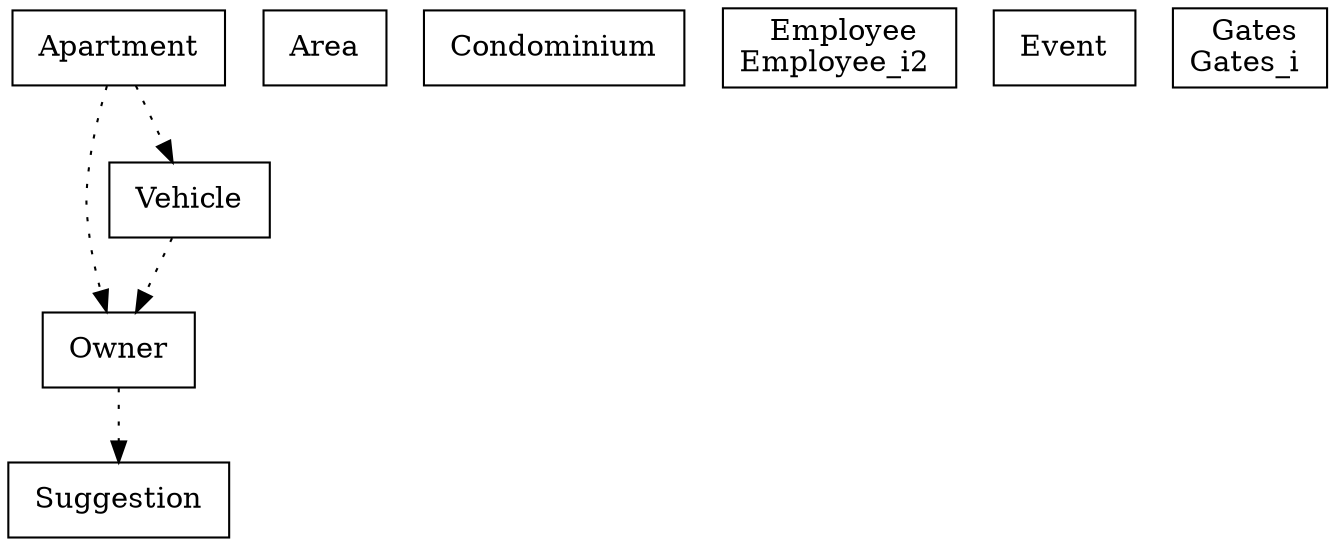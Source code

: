 digraph {
Apartment [ label=" Apartment " shape= box ]
Area [ label=" Area " shape= box ]
Condominium [ label=" Condominium " shape= box ]
Employee_i2 [ label=" Employee\nEmployee_i2 " shape= box ]
Event [ label=" Event " shape= box ]
Gates_i [ label=" Gates\nGates_i " shape= box ]
Owner [ label=" Owner " shape= box ]
Suggestion [ label=" Suggestion " shape= box ]
Vehicle [ label=" Vehicle " shape= box ]

"Apartment" -> "Owner" [style= dotted ]
"Apartment" -> "Vehicle" [style= dotted ]
"Owner" -> "Suggestion" [style= dotted ]
"Vehicle" -> "Owner" [style= dotted ]
}
